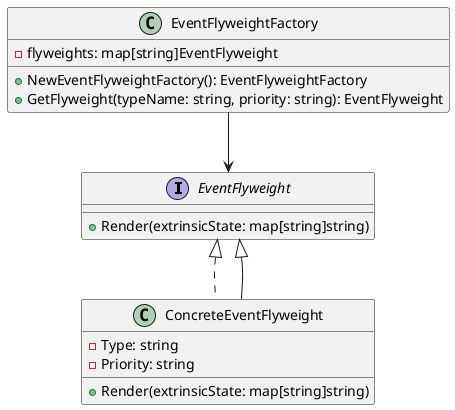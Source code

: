 @startuml
interface EventFlyweight {
    +Render(extrinsicState: map[string]string)
}

class ConcreteEventFlyweight implements EventFlyweight {
    -Type: string
    -Priority: string
    +Render(extrinsicState: map[string]string)
}

class EventFlyweightFactory {
    -flyweights: map[string]EventFlyweight
    +NewEventFlyweightFactory(): EventFlyweightFactory
    +GetFlyweight(typeName: string, priority: string): EventFlyweight
}

EventFlyweight <|-- ConcreteEventFlyweight
EventFlyweightFactory --> EventFlyweight
@enduml